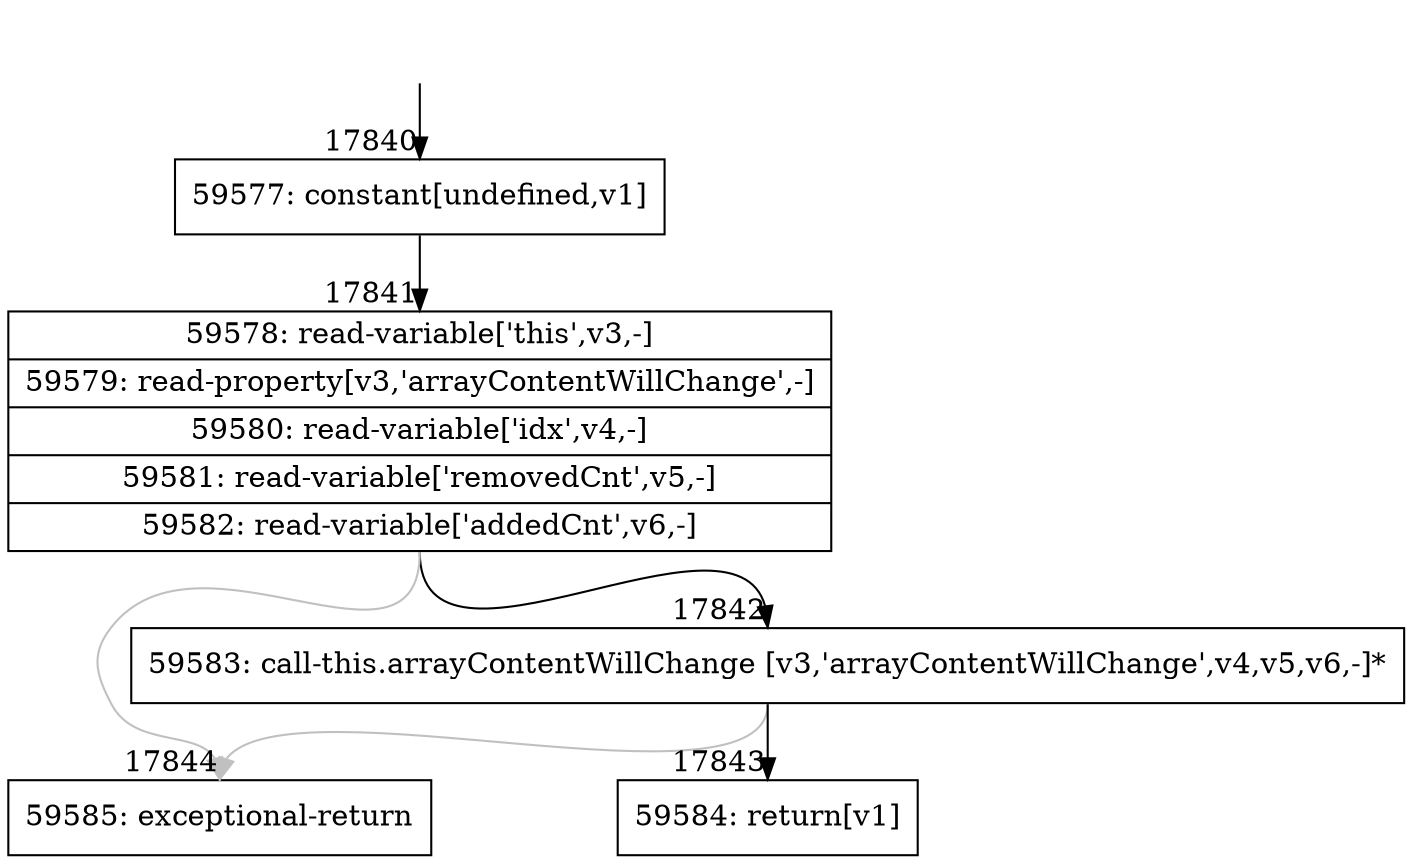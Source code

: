 digraph {
rankdir="TD"
BB_entry1538[shape=none,label=""];
BB_entry1538 -> BB17840 [tailport=s, headport=n, headlabel="    17840"]
BB17840 [shape=record label="{59577: constant[undefined,v1]}" ] 
BB17840 -> BB17841 [tailport=s, headport=n, headlabel="      17841"]
BB17841 [shape=record label="{59578: read-variable['this',v3,-]|59579: read-property[v3,'arrayContentWillChange',-]|59580: read-variable['idx',v4,-]|59581: read-variable['removedCnt',v5,-]|59582: read-variable['addedCnt',v6,-]}" ] 
BB17841 -> BB17842 [tailport=s, headport=n, headlabel="      17842"]
BB17841 -> BB17844 [tailport=s, headport=n, color=gray, headlabel="      17844"]
BB17842 [shape=record label="{59583: call-this.arrayContentWillChange [v3,'arrayContentWillChange',v4,v5,v6,-]*}" ] 
BB17842 -> BB17843 [tailport=s, headport=n, headlabel="      17843"]
BB17842 -> BB17844 [tailport=s, headport=n, color=gray]
BB17843 [shape=record label="{59584: return[v1]}" ] 
BB17844 [shape=record label="{59585: exceptional-return}" ] 
//#$~ 33505
}
